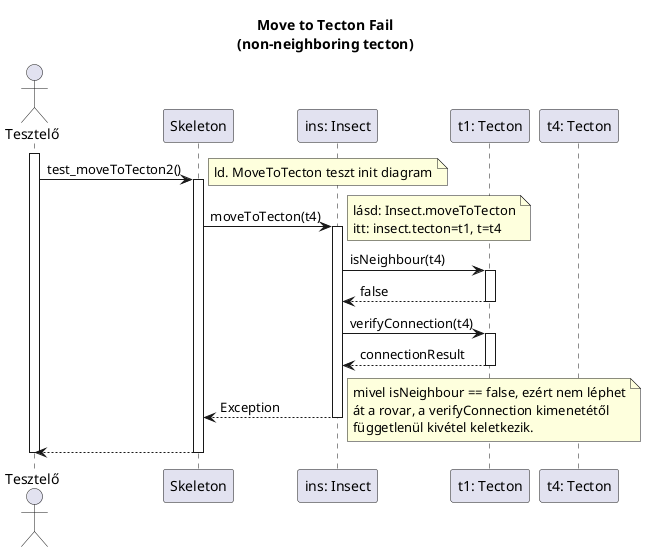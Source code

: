 @startuml test_moveToTecton2

title Move to Tecton Fail\n(non-neighboring tecton)

actor "Tesztelő" as t
participant "Skeleton" as ske
participant "ins: Insect" as i
participant "t1: Tecton" as t1
participant "t4: Tecton" as t4

activate t

t -> ske: test_moveToTecton2()
note right: ld. MoveToTecton teszt init diagram
activate ske
	ske -> i: moveToTecton(t4)
	activate i
	note right: lásd: Insect.moveToTecton\nitt: insect.tecton=t1, t=t4

		i -> t1: isNeighbour(t4)
		activate t1

		i <-- t1: false
		deactivate t1

		i -> t1: verifyConnection(t4)
		activate t1

		i <-- t1: connectionResult
		deactivate t1

	ske <-- i: Exception
	note right: mivel isNeighbour == false, ezért nem léphet\nát a rovar, a verifyConnection kimenetétől\nfüggetlenül kivétel keletkezik.
	deactivate i

'	opt ins.tecton != t1
'		t -> logger: printError("test_moveToTecton2 failed")
'		activate logger
'
'		t <-- logger
'		deactivate logger
'	end

t <-- ske
deactivate ske

deactivate t


@enduml